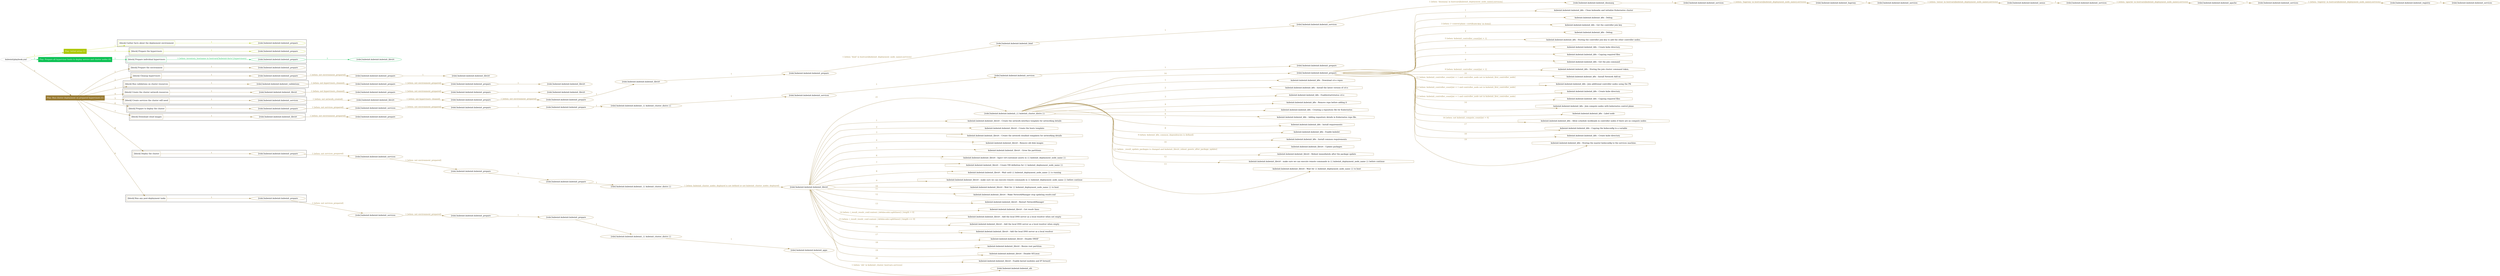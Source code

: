 digraph {
	graph [concentrate=true ordering=in rankdir=LR ratio=fill]
	edge [esep=5 sep=10]
	"kubeinit/playbook.yml" [id=root_node style=dotted]
	play_2d9b5864 [label="Play: Initial setup (1)" color="#adc705" fontcolor="#ffffff" id=play_2d9b5864 shape=box style=filled tooltip=localhost]
	"kubeinit/playbook.yml" -> play_2d9b5864 [label="1 " color="#adc705" fontcolor="#adc705" id=edge_50f50c9a labeltooltip="1 " tooltip="1 "]
	subgraph "kubeinit.kubeinit.kubeinit_prepare" {
		role_a2e3d7eb [label="[role] kubeinit.kubeinit.kubeinit_prepare" color="#adc705" id=role_a2e3d7eb tooltip="kubeinit.kubeinit.kubeinit_prepare"]
	}
	subgraph "kubeinit.kubeinit.kubeinit_prepare" {
		role_dbf0970d [label="[role] kubeinit.kubeinit.kubeinit_prepare" color="#adc705" id=role_dbf0970d tooltip="kubeinit.kubeinit.kubeinit_prepare"]
	}
	subgraph "Play: Initial setup (1)" {
		play_2d9b5864 -> block_7efd91a5 [label=1 color="#adc705" fontcolor="#adc705" id=edge_5b113427 labeltooltip=1 tooltip=1]
		subgraph cluster_block_7efd91a5 {
			block_7efd91a5 [label="[block] Gather facts about the deployment environment" color="#adc705" id=block_7efd91a5 labeltooltip="Gather facts about the deployment environment" shape=box tooltip="Gather facts about the deployment environment"]
			block_7efd91a5 -> role_a2e3d7eb [label="1 " color="#adc705" fontcolor="#adc705" id=edge_9f0f68a2 labeltooltip="1 " tooltip="1 "]
		}
		play_2d9b5864 -> block_d7e64da0 [label=2 color="#adc705" fontcolor="#adc705" id=edge_d79032f9 labeltooltip=2 tooltip=2]
		subgraph cluster_block_d7e64da0 {
			block_d7e64da0 [label="[block] Prepare the hypervisors" color="#adc705" id=block_d7e64da0 labeltooltip="Prepare the hypervisors" shape=box tooltip="Prepare the hypervisors"]
			block_d7e64da0 -> role_dbf0970d [label="1 " color="#adc705" fontcolor="#adc705" id=edge_004a6d16 labeltooltip="1 " tooltip="1 "]
		}
	}
	play_6748009d [label="Play: Prepare all hypervisor hosts to deploy service and cluster nodes (0)" color="#0bc153" fontcolor="#ffffff" id=play_6748009d shape=box style=filled tooltip="Play: Prepare all hypervisor hosts to deploy service and cluster nodes (0)"]
	"kubeinit/playbook.yml" -> play_6748009d [label="2 " color="#0bc153" fontcolor="#0bc153" id=edge_00f54f53 labeltooltip="2 " tooltip="2 "]
	subgraph "kubeinit.kubeinit.kubeinit_libvirt" {
		role_92fa823b [label="[role] kubeinit.kubeinit.kubeinit_libvirt" color="#0bc153" id=role_92fa823b tooltip="kubeinit.kubeinit.kubeinit_libvirt"]
	}
	subgraph "kubeinit.kubeinit.kubeinit_prepare" {
		role_0d02780e [label="[role] kubeinit.kubeinit.kubeinit_prepare" color="#0bc153" id=role_0d02780e tooltip="kubeinit.kubeinit.kubeinit_prepare"]
		role_0d02780e -> role_92fa823b [label="1 " color="#0bc153" fontcolor="#0bc153" id=edge_1b2f6762 labeltooltip="1 " tooltip="1 "]
	}
	subgraph "Play: Prepare all hypervisor hosts to deploy service and cluster nodes (0)" {
		play_6748009d -> block_06490da0 [label=1 color="#0bc153" fontcolor="#0bc153" id=edge_5330dd02 labeltooltip=1 tooltip=1]
		subgraph cluster_block_06490da0 {
			block_06490da0 [label="[block] Prepare individual hypervisors" color="#0bc153" id=block_06490da0 labeltooltip="Prepare individual hypervisors" shape=box tooltip="Prepare individual hypervisors"]
			block_06490da0 -> role_0d02780e [label="1 [when: inventory_hostname in hostvars['kubeinit-facts'].hypervisors]" color="#0bc153" fontcolor="#0bc153" id=edge_07572699 labeltooltip="1 [when: inventory_hostname in hostvars['kubeinit-facts'].hypervisors]" tooltip="1 [when: inventory_hostname in hostvars['kubeinit-facts'].hypervisors]"]
		}
	}
	play_e451f0eb [label="Play: Run cluster deployment on prepared hypervisors (1)" color="#997b33" fontcolor="#ffffff" id=play_e451f0eb shape=box style=filled tooltip=localhost]
	"kubeinit/playbook.yml" -> play_e451f0eb [label="3 " color="#997b33" fontcolor="#997b33" id=edge_b91c2ba0 labeltooltip="3 " tooltip="3 "]
	subgraph "kubeinit.kubeinit.kubeinit_prepare" {
		role_184d5ea4 [label="[role] kubeinit.kubeinit.kubeinit_prepare" color="#997b33" id=role_184d5ea4 tooltip="kubeinit.kubeinit.kubeinit_prepare"]
	}
	subgraph "kubeinit.kubeinit.kubeinit_libvirt" {
		role_924ac13d [label="[role] kubeinit.kubeinit.kubeinit_libvirt" color="#997b33" id=role_924ac13d tooltip="kubeinit.kubeinit.kubeinit_libvirt"]
	}
	subgraph "kubeinit.kubeinit.kubeinit_prepare" {
		role_4047f87a [label="[role] kubeinit.kubeinit.kubeinit_prepare" color="#997b33" id=role_4047f87a tooltip="kubeinit.kubeinit.kubeinit_prepare"]
		role_4047f87a -> role_924ac13d [label="1 " color="#997b33" fontcolor="#997b33" id=edge_37a40373 labeltooltip="1 " tooltip="1 "]
	}
	subgraph "kubeinit.kubeinit.kubeinit_prepare" {
		role_d4b21fa9 [label="[role] kubeinit.kubeinit.kubeinit_prepare" color="#997b33" id=role_d4b21fa9 tooltip="kubeinit.kubeinit.kubeinit_prepare"]
		role_d4b21fa9 -> role_4047f87a [label="1 [when: not environment_prepared]" color="#997b33" fontcolor="#997b33" id=edge_dc0908e7 labeltooltip="1 [when: not environment_prepared]" tooltip="1 [when: not environment_prepared]"]
	}
	subgraph "kubeinit.kubeinit.kubeinit_libvirt" {
		role_82af95ce [label="[role] kubeinit.kubeinit.kubeinit_libvirt" color="#997b33" id=role_82af95ce tooltip="kubeinit.kubeinit.kubeinit_libvirt"]
	}
	subgraph "kubeinit.kubeinit.kubeinit_prepare" {
		role_956baabb [label="[role] kubeinit.kubeinit.kubeinit_prepare" color="#997b33" id=role_956baabb tooltip="kubeinit.kubeinit.kubeinit_prepare"]
		role_956baabb -> role_82af95ce [label="1 " color="#997b33" fontcolor="#997b33" id=edge_01fbbe2e labeltooltip="1 " tooltip="1 "]
	}
	subgraph "kubeinit.kubeinit.kubeinit_prepare" {
		role_d8302add [label="[role] kubeinit.kubeinit.kubeinit_prepare" color="#997b33" id=role_d8302add tooltip="kubeinit.kubeinit.kubeinit_prepare"]
		role_d8302add -> role_956baabb [label="1 [when: not environment_prepared]" color="#997b33" fontcolor="#997b33" id=edge_8ef54f6a labeltooltip="1 [when: not environment_prepared]" tooltip="1 [when: not environment_prepared]"]
	}
	subgraph "kubeinit.kubeinit.kubeinit_validations" {
		role_74ff6987 [label="[role] kubeinit.kubeinit.kubeinit_validations" color="#997b33" id=role_74ff6987 tooltip="kubeinit.kubeinit.kubeinit_validations"]
		role_74ff6987 -> role_d8302add [label="1 [when: not hypervisors_cleaned]" color="#997b33" fontcolor="#997b33" id=edge_a652b1df labeltooltip="1 [when: not hypervisors_cleaned]" tooltip="1 [when: not hypervisors_cleaned]"]
	}
	subgraph "kubeinit.kubeinit.kubeinit_libvirt" {
		role_6e2b1e34 [label="[role] kubeinit.kubeinit.kubeinit_libvirt" color="#997b33" id=role_6e2b1e34 tooltip="kubeinit.kubeinit.kubeinit_libvirt"]
	}
	subgraph "kubeinit.kubeinit.kubeinit_prepare" {
		role_7bc0cb26 [label="[role] kubeinit.kubeinit.kubeinit_prepare" color="#997b33" id=role_7bc0cb26 tooltip="kubeinit.kubeinit.kubeinit_prepare"]
		role_7bc0cb26 -> role_6e2b1e34 [label="1 " color="#997b33" fontcolor="#997b33" id=edge_2a830e7c labeltooltip="1 " tooltip="1 "]
	}
	subgraph "kubeinit.kubeinit.kubeinit_prepare" {
		role_493b29e6 [label="[role] kubeinit.kubeinit.kubeinit_prepare" color="#997b33" id=role_493b29e6 tooltip="kubeinit.kubeinit.kubeinit_prepare"]
		role_493b29e6 -> role_7bc0cb26 [label="1 [when: not environment_prepared]" color="#997b33" fontcolor="#997b33" id=edge_edab0b70 labeltooltip="1 [when: not environment_prepared]" tooltip="1 [when: not environment_prepared]"]
	}
	subgraph "kubeinit.kubeinit.kubeinit_libvirt" {
		role_419fac00 [label="[role] kubeinit.kubeinit.kubeinit_libvirt" color="#997b33" id=role_419fac00 tooltip="kubeinit.kubeinit.kubeinit_libvirt"]
		role_419fac00 -> role_493b29e6 [label="1 [when: not hypervisors_cleaned]" color="#997b33" fontcolor="#997b33" id=edge_b8c2b5ff labeltooltip="1 [when: not hypervisors_cleaned]" tooltip="1 [when: not hypervisors_cleaned]"]
	}
	subgraph "kubeinit.kubeinit.kubeinit_services" {
		role_8c477d0b [label="[role] kubeinit.kubeinit.kubeinit_services" color="#997b33" id=role_8c477d0b tooltip="kubeinit.kubeinit.kubeinit_services"]
	}
	subgraph "kubeinit.kubeinit.kubeinit_registry" {
		role_bfe083cd [label="[role] kubeinit.kubeinit.kubeinit_registry" color="#997b33" id=role_bfe083cd tooltip="kubeinit.kubeinit.kubeinit_registry"]
		role_bfe083cd -> role_8c477d0b [label="1 " color="#997b33" fontcolor="#997b33" id=edge_29ab93ac labeltooltip="1 " tooltip="1 "]
	}
	subgraph "kubeinit.kubeinit.kubeinit_services" {
		role_4ff9fda1 [label="[role] kubeinit.kubeinit.kubeinit_services" color="#997b33" id=role_4ff9fda1 tooltip="kubeinit.kubeinit.kubeinit_services"]
		role_4ff9fda1 -> role_bfe083cd [label="1 [when: 'registry' in hostvars[kubeinit_deployment_node_name].services]" color="#997b33" fontcolor="#997b33" id=edge_bf2af268 labeltooltip="1 [when: 'registry' in hostvars[kubeinit_deployment_node_name].services]" tooltip="1 [when: 'registry' in hostvars[kubeinit_deployment_node_name].services]"]
	}
	subgraph "kubeinit.kubeinit.kubeinit_apache" {
		role_543bb149 [label="[role] kubeinit.kubeinit.kubeinit_apache" color="#997b33" id=role_543bb149 tooltip="kubeinit.kubeinit.kubeinit_apache"]
		role_543bb149 -> role_4ff9fda1 [label="1 " color="#997b33" fontcolor="#997b33" id=edge_69c0d5a5 labeltooltip="1 " tooltip="1 "]
	}
	subgraph "kubeinit.kubeinit.kubeinit_services" {
		role_07c8c662 [label="[role] kubeinit.kubeinit.kubeinit_services" color="#997b33" id=role_07c8c662 tooltip="kubeinit.kubeinit.kubeinit_services"]
		role_07c8c662 -> role_543bb149 [label="1 [when: 'apache' in hostvars[kubeinit_deployment_node_name].services]" color="#997b33" fontcolor="#997b33" id=edge_3932e82e labeltooltip="1 [when: 'apache' in hostvars[kubeinit_deployment_node_name].services]" tooltip="1 [when: 'apache' in hostvars[kubeinit_deployment_node_name].services]"]
	}
	subgraph "kubeinit.kubeinit.kubeinit_nexus" {
		role_cfc9a3ae [label="[role] kubeinit.kubeinit.kubeinit_nexus" color="#997b33" id=role_cfc9a3ae tooltip="kubeinit.kubeinit.kubeinit_nexus"]
		role_cfc9a3ae -> role_07c8c662 [label="1 " color="#997b33" fontcolor="#997b33" id=edge_3c0c933d labeltooltip="1 " tooltip="1 "]
	}
	subgraph "kubeinit.kubeinit.kubeinit_services" {
		role_36260428 [label="[role] kubeinit.kubeinit.kubeinit_services" color="#997b33" id=role_36260428 tooltip="kubeinit.kubeinit.kubeinit_services"]
		role_36260428 -> role_cfc9a3ae [label="1 [when: 'nexus' in hostvars[kubeinit_deployment_node_name].services]" color="#997b33" fontcolor="#997b33" id=edge_7ee63a8e labeltooltip="1 [when: 'nexus' in hostvars[kubeinit_deployment_node_name].services]" tooltip="1 [when: 'nexus' in hostvars[kubeinit_deployment_node_name].services]"]
	}
	subgraph "kubeinit.kubeinit.kubeinit_haproxy" {
		role_16f772b0 [label="[role] kubeinit.kubeinit.kubeinit_haproxy" color="#997b33" id=role_16f772b0 tooltip="kubeinit.kubeinit.kubeinit_haproxy"]
		role_16f772b0 -> role_36260428 [label="1 " color="#997b33" fontcolor="#997b33" id=edge_6e833db5 labeltooltip="1 " tooltip="1 "]
	}
	subgraph "kubeinit.kubeinit.kubeinit_services" {
		role_ccb777c4 [label="[role] kubeinit.kubeinit.kubeinit_services" color="#997b33" id=role_ccb777c4 tooltip="kubeinit.kubeinit.kubeinit_services"]
		role_ccb777c4 -> role_16f772b0 [label="1 [when: 'haproxy' in hostvars[kubeinit_deployment_node_name].services]" color="#997b33" fontcolor="#997b33" id=edge_6c60f446 labeltooltip="1 [when: 'haproxy' in hostvars[kubeinit_deployment_node_name].services]" tooltip="1 [when: 'haproxy' in hostvars[kubeinit_deployment_node_name].services]"]
	}
	subgraph "kubeinit.kubeinit.kubeinit_dnsmasq" {
		role_203b06d6 [label="[role] kubeinit.kubeinit.kubeinit_dnsmasq" color="#997b33" id=role_203b06d6 tooltip="kubeinit.kubeinit.kubeinit_dnsmasq"]
		role_203b06d6 -> role_ccb777c4 [label="1 " color="#997b33" fontcolor="#997b33" id=edge_755e9cd8 labeltooltip="1 " tooltip="1 "]
	}
	subgraph "kubeinit.kubeinit.kubeinit_services" {
		role_3da7770c [label="[role] kubeinit.kubeinit.kubeinit_services" color="#997b33" id=role_3da7770c tooltip="kubeinit.kubeinit.kubeinit_services"]
		role_3da7770c -> role_203b06d6 [label="1 [when: 'dnsmasq' in hostvars[kubeinit_deployment_node_name].services]" color="#997b33" fontcolor="#997b33" id=edge_f3b88980 labeltooltip="1 [when: 'dnsmasq' in hostvars[kubeinit_deployment_node_name].services]" tooltip="1 [when: 'dnsmasq' in hostvars[kubeinit_deployment_node_name].services]"]
	}
	subgraph "kubeinit.kubeinit.kubeinit_bind" {
		role_afe02d57 [label="[role] kubeinit.kubeinit.kubeinit_bind" color="#997b33" id=role_afe02d57 tooltip="kubeinit.kubeinit.kubeinit_bind"]
		role_afe02d57 -> role_3da7770c [label="1 " color="#997b33" fontcolor="#997b33" id=edge_46d3132c labeltooltip="1 " tooltip="1 "]
	}
	subgraph "kubeinit.kubeinit.kubeinit_prepare" {
		role_f13d4940 [label="[role] kubeinit.kubeinit.kubeinit_prepare" color="#997b33" id=role_f13d4940 tooltip="kubeinit.kubeinit.kubeinit_prepare"]
		role_f13d4940 -> role_afe02d57 [label="1 [when: 'bind' in hostvars[kubeinit_deployment_node_name].services]" color="#997b33" fontcolor="#997b33" id=edge_b270d3da labeltooltip="1 [when: 'bind' in hostvars[kubeinit_deployment_node_name].services]" tooltip="1 [when: 'bind' in hostvars[kubeinit_deployment_node_name].services]"]
	}
	subgraph "kubeinit.kubeinit.kubeinit_libvirt" {
		role_c1337f19 [label="[role] kubeinit.kubeinit.kubeinit_libvirt" color="#997b33" id=role_c1337f19 tooltip="kubeinit.kubeinit.kubeinit_libvirt"]
		role_c1337f19 -> role_f13d4940 [label="1 " color="#997b33" fontcolor="#997b33" id=edge_6d75a834 labeltooltip="1 " tooltip="1 "]
	}
	subgraph "kubeinit.kubeinit.kubeinit_prepare" {
		role_b36e64bc [label="[role] kubeinit.kubeinit.kubeinit_prepare" color="#997b33" id=role_b36e64bc tooltip="kubeinit.kubeinit.kubeinit_prepare"]
		role_b36e64bc -> role_c1337f19 [label="1 " color="#997b33" fontcolor="#997b33" id=edge_d1370ff5 labeltooltip="1 " tooltip="1 "]
	}
	subgraph "kubeinit.kubeinit.kubeinit_prepare" {
		role_dbe436c0 [label="[role] kubeinit.kubeinit.kubeinit_prepare" color="#997b33" id=role_dbe436c0 tooltip="kubeinit.kubeinit.kubeinit_prepare"]
		role_dbe436c0 -> role_b36e64bc [label="1 [when: not environment_prepared]" color="#997b33" fontcolor="#997b33" id=edge_967110ee labeltooltip="1 [when: not environment_prepared]" tooltip="1 [when: not environment_prepared]"]
	}
	subgraph "kubeinit.kubeinit.kubeinit_libvirt" {
		role_a81fc110 [label="[role] kubeinit.kubeinit.kubeinit_libvirt" color="#997b33" id=role_a81fc110 tooltip="kubeinit.kubeinit.kubeinit_libvirt"]
		role_a81fc110 -> role_dbe436c0 [label="1 [when: not hypervisors_cleaned]" color="#997b33" fontcolor="#997b33" id=edge_cb06ef25 labeltooltip="1 [when: not hypervisors_cleaned]" tooltip="1 [when: not hypervisors_cleaned]"]
	}
	subgraph "kubeinit.kubeinit.kubeinit_services" {
		role_eeb59a66 [label="[role] kubeinit.kubeinit.kubeinit_services" color="#997b33" id=role_eeb59a66 tooltip="kubeinit.kubeinit.kubeinit_services"]
		role_eeb59a66 -> role_a81fc110 [label="1 [when: not network_created]" color="#997b33" fontcolor="#997b33" id=edge_bae20930 labeltooltip="1 [when: not network_created]" tooltip="1 [when: not network_created]"]
	}
	subgraph "kubeinit.kubeinit.kubeinit_prepare" {
		role_40f3f55a [label="[role] kubeinit.kubeinit.kubeinit_prepare" color="#997b33" id=role_40f3f55a tooltip="kubeinit.kubeinit.kubeinit_prepare"]
	}
	subgraph "kubeinit.kubeinit.kubeinit_services" {
		role_4a549f21 [label="[role] kubeinit.kubeinit.kubeinit_services" color="#997b33" id=role_4a549f21 tooltip="kubeinit.kubeinit.kubeinit_services"]
		role_4a549f21 -> role_40f3f55a [label="1 " color="#997b33" fontcolor="#997b33" id=edge_6f3dd475 labeltooltip="1 " tooltip="1 "]
	}
	subgraph "kubeinit.kubeinit.kubeinit_services" {
		role_6c07a460 [label="[role] kubeinit.kubeinit.kubeinit_services" color="#997b33" id=role_6c07a460 tooltip="kubeinit.kubeinit.kubeinit_services"]
		role_6c07a460 -> role_4a549f21 [label="1 " color="#997b33" fontcolor="#997b33" id=edge_490a19a9 labeltooltip="1 " tooltip="1 "]
	}
	subgraph "kubeinit.kubeinit.kubeinit_{{ kubeinit_cluster_distro }}" {
		role_d165ae9e [label="[role] kubeinit.kubeinit.kubeinit_{{ kubeinit_cluster_distro }}" color="#997b33" id=role_d165ae9e tooltip="kubeinit.kubeinit.kubeinit_{{ kubeinit_cluster_distro }}"]
		role_d165ae9e -> role_6c07a460 [label="1 " color="#997b33" fontcolor="#997b33" id=edge_a024885a labeltooltip="1 " tooltip="1 "]
	}
	subgraph "kubeinit.kubeinit.kubeinit_prepare" {
		role_07a377f1 [label="[role] kubeinit.kubeinit.kubeinit_prepare" color="#997b33" id=role_07a377f1 tooltip="kubeinit.kubeinit.kubeinit_prepare"]
		role_07a377f1 -> role_d165ae9e [label="1 " color="#997b33" fontcolor="#997b33" id=edge_d511e1fb labeltooltip="1 " tooltip="1 "]
	}
	subgraph "kubeinit.kubeinit.kubeinit_prepare" {
		role_0adfdf3e [label="[role] kubeinit.kubeinit.kubeinit_prepare" color="#997b33" id=role_0adfdf3e tooltip="kubeinit.kubeinit.kubeinit_prepare"]
		role_0adfdf3e -> role_07a377f1 [label="1 " color="#997b33" fontcolor="#997b33" id=edge_c9459245 labeltooltip="1 " tooltip="1 "]
	}
	subgraph "kubeinit.kubeinit.kubeinit_services" {
		role_74f5bfd7 [label="[role] kubeinit.kubeinit.kubeinit_services" color="#997b33" id=role_74f5bfd7 tooltip="kubeinit.kubeinit.kubeinit_services"]
		role_74f5bfd7 -> role_0adfdf3e [label="1 [when: not environment_prepared]" color="#997b33" fontcolor="#997b33" id=edge_afd6a5e6 labeltooltip="1 [when: not environment_prepared]" tooltip="1 [when: not environment_prepared]"]
	}
	subgraph "kubeinit.kubeinit.kubeinit_prepare" {
		role_57cb4ca7 [label="[role] kubeinit.kubeinit.kubeinit_prepare" color="#997b33" id=role_57cb4ca7 tooltip="kubeinit.kubeinit.kubeinit_prepare"]
		role_57cb4ca7 -> role_74f5bfd7 [label="1 [when: not services_prepared]" color="#997b33" fontcolor="#997b33" id=edge_6d5c29b4 labeltooltip="1 [when: not services_prepared]" tooltip="1 [when: not services_prepared]"]
	}
	subgraph "kubeinit.kubeinit.kubeinit_prepare" {
		role_b79a7013 [label="[role] kubeinit.kubeinit.kubeinit_prepare" color="#997b33" id=role_b79a7013 tooltip="kubeinit.kubeinit.kubeinit_prepare"]
	}
	subgraph "kubeinit.kubeinit.kubeinit_libvirt" {
		role_e1b6ae39 [label="[role] kubeinit.kubeinit.kubeinit_libvirt" color="#997b33" id=role_e1b6ae39 tooltip="kubeinit.kubeinit.kubeinit_libvirt"]
		role_e1b6ae39 -> role_b79a7013 [label="1 [when: not environment_prepared]" color="#997b33" fontcolor="#997b33" id=edge_94bb6c19 labeltooltip="1 [when: not environment_prepared]" tooltip="1 [when: not environment_prepared]"]
	}
	subgraph "kubeinit.kubeinit.kubeinit_prepare" {
		role_64afdf06 [label="[role] kubeinit.kubeinit.kubeinit_prepare" color="#997b33" id=role_64afdf06 tooltip="kubeinit.kubeinit.kubeinit_prepare"]
		task_f523b113 [label="kubeinit.kubeinit.kubeinit_k8s : Clean kubeadm and initialize Kubernetes cluster" color="#997b33" id=task_f523b113 shape=octagon tooltip="kubeinit.kubeinit.kubeinit_k8s : Clean kubeadm and initialize Kubernetes cluster"]
		role_64afdf06 -> task_f523b113 [label="1 " color="#997b33" fontcolor="#997b33" id=edge_36670152 labeltooltip="1 " tooltip="1 "]
		task_fc5cd711 [label="kubeinit.kubeinit.kubeinit_k8s : Debug" color="#997b33" id=task_fc5cd711 shape=octagon tooltip="kubeinit.kubeinit.kubeinit_k8s : Debug"]
		role_64afdf06 -> task_fc5cd711 [label="2 " color="#997b33" fontcolor="#997b33" id=edge_7a0d039a labeltooltip="2 " tooltip="2 "]
		task_b118d55d [label="kubeinit.kubeinit.kubeinit_k8s : Get the controller join key" color="#997b33" id=task_b118d55d shape=octagon tooltip="kubeinit.kubeinit.kubeinit_k8s : Get the controller join key"]
		role_64afdf06 -> task_b118d55d [label="3 [when: ('--control-plane --certificate-key' in item)]" color="#997b33" fontcolor="#997b33" id=edge_f0872200 labeltooltip="3 [when: ('--control-plane --certificate-key' in item)]" tooltip="3 [when: ('--control-plane --certificate-key' in item)]"]
		task_a49c62d1 [label="kubeinit.kubeinit.kubeinit_k8s : Debug" color="#997b33" id=task_a49c62d1 shape=octagon tooltip="kubeinit.kubeinit.kubeinit_k8s : Debug"]
		role_64afdf06 -> task_a49c62d1 [label="4 " color="#997b33" fontcolor="#997b33" id=edge_ec90726f labeltooltip="4 " tooltip="4 "]
		task_cd8c6930 [label="kubeinit.kubeinit.kubeinit_k8s : Storing the controller join key to add the other controller nodes." color="#997b33" id=task_cd8c6930 shape=octagon tooltip="kubeinit.kubeinit.kubeinit_k8s : Storing the controller join key to add the other controller nodes."]
		role_64afdf06 -> task_cd8c6930 [label="5 [when: kubeinit_controller_count|int > 1]" color="#997b33" fontcolor="#997b33" id=edge_643e1c5f labeltooltip="5 [when: kubeinit_controller_count|int > 1]" tooltip="5 [when: kubeinit_controller_count|int > 1]"]
		task_0ad6ab87 [label="kubeinit.kubeinit.kubeinit_k8s : Create kube directory" color="#997b33" id=task_0ad6ab87 shape=octagon tooltip="kubeinit.kubeinit.kubeinit_k8s : Create kube directory"]
		role_64afdf06 -> task_0ad6ab87 [label="6 " color="#997b33" fontcolor="#997b33" id=edge_ca9d75e6 labeltooltip="6 " tooltip="6 "]
		task_ce21364b [label="kubeinit.kubeinit.kubeinit_k8s : Copying required files" color="#997b33" id=task_ce21364b shape=octagon tooltip="kubeinit.kubeinit.kubeinit_k8s : Copying required files"]
		role_64afdf06 -> task_ce21364b [label="7 " color="#997b33" fontcolor="#997b33" id=edge_dac53fb3 labeltooltip="7 " tooltip="7 "]
		task_a02f4a2e [label="kubeinit.kubeinit.kubeinit_k8s : Get the join command" color="#997b33" id=task_a02f4a2e shape=octagon tooltip="kubeinit.kubeinit.kubeinit_k8s : Get the join command"]
		role_64afdf06 -> task_a02f4a2e [label="8 " color="#997b33" fontcolor="#997b33" id=edge_ac5a5390 labeltooltip="8 " tooltip="8 "]
		task_3bc8398e [label="kubeinit.kubeinit.kubeinit_k8s : Storing the join cluster command token." color="#997b33" id=task_3bc8398e shape=octagon tooltip="kubeinit.kubeinit.kubeinit_k8s : Storing the join cluster command token."]
		role_64afdf06 -> task_3bc8398e [label="9 [when: kubeinit_controller_count|int > 1]" color="#997b33" fontcolor="#997b33" id=edge_cfaa9909 labeltooltip="9 [when: kubeinit_controller_count|int > 1]" tooltip="9 [when: kubeinit_controller_count|int > 1]"]
		task_0a607171 [label="kubeinit.kubeinit.kubeinit_k8s : Install Network Add-on" color="#997b33" id=task_0a607171 shape=octagon tooltip="kubeinit.kubeinit.kubeinit_k8s : Install Network Add-on"]
		role_64afdf06 -> task_0a607171 [label="10 " color="#997b33" fontcolor="#997b33" id=edge_b69151e3 labeltooltip="10 " tooltip="10 "]
		task_b3908d8a [label="kubeinit.kubeinit.kubeinit_k8s : Join additional controller nodes using the PK" color="#997b33" id=task_b3908d8a shape=octagon tooltip="kubeinit.kubeinit.kubeinit_k8s : Join additional controller nodes using the PK"]
		role_64afdf06 -> task_b3908d8a [label="11 [when: kubeinit_controller_count|int > 1 and controller_node not in kubeinit_first_controller_node]" color="#997b33" fontcolor="#997b33" id=edge_53b9d1d7 labeltooltip="11 [when: kubeinit_controller_count|int > 1 and controller_node not in kubeinit_first_controller_node]" tooltip="11 [when: kubeinit_controller_count|int > 1 and controller_node not in kubeinit_first_controller_node]"]
		task_2911512a [label="kubeinit.kubeinit.kubeinit_k8s : Create kube directory" color="#997b33" id=task_2911512a shape=octagon tooltip="kubeinit.kubeinit.kubeinit_k8s : Create kube directory"]
		role_64afdf06 -> task_2911512a [label="12 [when: kubeinit_controller_count|int > 1 and controller_node not in kubeinit_first_controller_node]" color="#997b33" fontcolor="#997b33" id=edge_c66154cc labeltooltip="12 [when: kubeinit_controller_count|int > 1 and controller_node not in kubeinit_first_controller_node]" tooltip="12 [when: kubeinit_controller_count|int > 1 and controller_node not in kubeinit_first_controller_node]"]
		task_d13d8f81 [label="kubeinit.kubeinit.kubeinit_k8s : Copying required files" color="#997b33" id=task_d13d8f81 shape=octagon tooltip="kubeinit.kubeinit.kubeinit_k8s : Copying required files"]
		role_64afdf06 -> task_d13d8f81 [label="13 [when: kubeinit_controller_count|int > 1 and controller_node not in kubeinit_first_controller_node]" color="#997b33" fontcolor="#997b33" id=edge_787f4815 labeltooltip="13 [when: kubeinit_controller_count|int > 1 and controller_node not in kubeinit_first_controller_node]" tooltip="13 [when: kubeinit_controller_count|int > 1 and controller_node not in kubeinit_first_controller_node]"]
		task_ab63a283 [label="kubeinit.kubeinit.kubeinit_k8s : Join compute nodes with kubernetes control plane" color="#997b33" id=task_ab63a283 shape=octagon tooltip="kubeinit.kubeinit.kubeinit_k8s : Join compute nodes with kubernetes control plane"]
		role_64afdf06 -> task_ab63a283 [label="14 " color="#997b33" fontcolor="#997b33" id=edge_b87e1ac2 labeltooltip="14 " tooltip="14 "]
		task_4760d53b [label="kubeinit.kubeinit.kubeinit_k8s : Label node" color="#997b33" id=task_4760d53b shape=octagon tooltip="kubeinit.kubeinit.kubeinit_k8s : Label node"]
		role_64afdf06 -> task_4760d53b [label="15 " color="#997b33" fontcolor="#997b33" id=edge_1e6857f4 labeltooltip="15 " tooltip="15 "]
		task_73be6d96 [label="kubeinit.kubeinit.kubeinit_k8s : Allow schedule workloads in controller nodes if there are no compute nodes" color="#997b33" id=task_73be6d96 shape=octagon tooltip="kubeinit.kubeinit.kubeinit_k8s : Allow schedule workloads in controller nodes if there are no compute nodes"]
		role_64afdf06 -> task_73be6d96 [label="16 [when: not kubeinit_compute_count|int > 0]" color="#997b33" fontcolor="#997b33" id=edge_0d2d9af5 labeltooltip="16 [when: not kubeinit_compute_count|int > 0]" tooltip="16 [when: not kubeinit_compute_count|int > 0]"]
		task_13d70249 [label="kubeinit.kubeinit.kubeinit_k8s : Copying the kubeconfig to a variable" color="#997b33" id=task_13d70249 shape=octagon tooltip="kubeinit.kubeinit.kubeinit_k8s : Copying the kubeconfig to a variable"]
		role_64afdf06 -> task_13d70249 [label="17 " color="#997b33" fontcolor="#997b33" id=edge_0a833108 labeltooltip="17 " tooltip="17 "]
		task_b45e9ddc [label="kubeinit.kubeinit.kubeinit_k8s : Create kube directory" color="#997b33" id=task_b45e9ddc shape=octagon tooltip="kubeinit.kubeinit.kubeinit_k8s : Create kube directory"]
		role_64afdf06 -> task_b45e9ddc [label="18 " color="#997b33" fontcolor="#997b33" id=edge_77de1077 labeltooltip="18 " tooltip="18 "]
		task_611b563d [label="kubeinit.kubeinit.kubeinit_k8s : Storing the master kubeconfig to the services machine." color="#997b33" id=task_611b563d shape=octagon tooltip="kubeinit.kubeinit.kubeinit_k8s : Storing the master kubeconfig to the services machine."]
		role_64afdf06 -> task_611b563d [label="19 " color="#997b33" fontcolor="#997b33" id=edge_f90f93a3 labeltooltip="19 " tooltip="19 "]
	}
	subgraph "kubeinit.kubeinit.kubeinit_{{ kubeinit_cluster_distro }}" {
		role_754547b4 [label="[role] kubeinit.kubeinit.kubeinit_{{ kubeinit_cluster_distro }}" color="#997b33" id=role_754547b4 tooltip="kubeinit.kubeinit.kubeinit_{{ kubeinit_cluster_distro }}"]
		task_4ca55ecf [label="kubeinit.kubeinit.kubeinit_k8s : Download cri-o repos" color="#997b33" id=task_4ca55ecf shape=octagon tooltip="kubeinit.kubeinit.kubeinit_k8s : Download cri-o repos"]
		role_754547b4 -> task_4ca55ecf [label="1 " color="#997b33" fontcolor="#997b33" id=edge_4e3012ec labeltooltip="1 " tooltip="1 "]
		task_e534d530 [label="kubeinit.kubeinit.kubeinit_k8s : Install the latest version of cri-o" color="#997b33" id=task_e534d530 shape=octagon tooltip="kubeinit.kubeinit.kubeinit_k8s : Install the latest version of cri-o"]
		role_754547b4 -> task_e534d530 [label="2 " color="#997b33" fontcolor="#997b33" id=edge_2818e6ef labeltooltip="2 " tooltip="2 "]
		task_977978ce [label="kubeinit.kubeinit.kubeinit_k8s : Enable/start/status cri-o" color="#997b33" id=task_977978ce shape=octagon tooltip="kubeinit.kubeinit.kubeinit_k8s : Enable/start/status cri-o"]
		role_754547b4 -> task_977978ce [label="3 " color="#997b33" fontcolor="#997b33" id=edge_75e1477f labeltooltip="3 " tooltip="3 "]
		task_5a47ea91 [label="kubeinit.kubeinit.kubeinit_k8s : Remove repo before adding it" color="#997b33" id=task_5a47ea91 shape=octagon tooltip="kubeinit.kubeinit.kubeinit_k8s : Remove repo before adding it"]
		role_754547b4 -> task_5a47ea91 [label="4 " color="#997b33" fontcolor="#997b33" id=edge_f4bd806b labeltooltip="4 " tooltip="4 "]
		task_a9e830b3 [label="kubeinit.kubeinit.kubeinit_k8s : Creating a repository file for Kubernetes" color="#997b33" id=task_a9e830b3 shape=octagon tooltip="kubeinit.kubeinit.kubeinit_k8s : Creating a repository file for Kubernetes"]
		role_754547b4 -> task_a9e830b3 [label="5 " color="#997b33" fontcolor="#997b33" id=edge_f06c1490 labeltooltip="5 " tooltip="5 "]
		task_627b8a99 [label="kubeinit.kubeinit.kubeinit_k8s : Adding repository details in Kubernetes repo file." color="#997b33" id=task_627b8a99 shape=octagon tooltip="kubeinit.kubeinit.kubeinit_k8s : Adding repository details in Kubernetes repo file."]
		role_754547b4 -> task_627b8a99 [label="6 " color="#997b33" fontcolor="#997b33" id=edge_39b41f49 labeltooltip="6 " tooltip="6 "]
		task_65134317 [label="kubeinit.kubeinit.kubeinit_k8s : Install requirements" color="#997b33" id=task_65134317 shape=octagon tooltip="kubeinit.kubeinit.kubeinit_k8s : Install requirements"]
		role_754547b4 -> task_65134317 [label="7 " color="#997b33" fontcolor="#997b33" id=edge_bec19587 labeltooltip="7 " tooltip="7 "]
		task_1242e77c [label="kubeinit.kubeinit.kubeinit_k8s : Enable kubelet" color="#997b33" id=task_1242e77c shape=octagon tooltip="kubeinit.kubeinit.kubeinit_k8s : Enable kubelet"]
		role_754547b4 -> task_1242e77c [label="8 " color="#997b33" fontcolor="#997b33" id=edge_57f34bd7 labeltooltip="8 " tooltip="8 "]
		task_5a866f6d [label="kubeinit.kubeinit.kubeinit_k8s : Install common requirements" color="#997b33" id=task_5a866f6d shape=octagon tooltip="kubeinit.kubeinit.kubeinit_k8s : Install common requirements"]
		role_754547b4 -> task_5a866f6d [label="9 [when: kubeinit_k8s_common_dependencies is defined]" color="#997b33" fontcolor="#997b33" id=edge_13d5f2b9 labeltooltip="9 [when: kubeinit_k8s_common_dependencies is defined]" tooltip="9 [when: kubeinit_k8s_common_dependencies is defined]"]
		task_9af74608 [label="kubeinit.kubeinit.kubeinit_libvirt : Update packages" color="#997b33" id=task_9af74608 shape=octagon tooltip="kubeinit.kubeinit.kubeinit_libvirt : Update packages"]
		role_754547b4 -> task_9af74608 [label="10 " color="#997b33" fontcolor="#997b33" id=edge_af83bdca labeltooltip="10 " tooltip="10 "]
		task_e8e55663 [label="kubeinit.kubeinit.kubeinit_libvirt : Reboot immediately after the package update" color="#997b33" id=task_e8e55663 shape=octagon tooltip="kubeinit.kubeinit.kubeinit_libvirt : Reboot immediately after the package update"]
		role_754547b4 -> task_e8e55663 [label="11 [when: _result_update_packages is changed and kubeinit_libvirt_reboot_guests_after_package_update]" color="#997b33" fontcolor="#997b33" id=edge_01f65d45 labeltooltip="11 [when: _result_update_packages is changed and kubeinit_libvirt_reboot_guests_after_package_update]" tooltip="11 [when: _result_update_packages is changed and kubeinit_libvirt_reboot_guests_after_package_update]"]
		task_4af871f7 [label="kubeinit.kubeinit.kubeinit_libvirt : make sure we can execute remote commands in {{ kubeinit_deployment_node_name }} before continue" color="#997b33" id=task_4af871f7 shape=octagon tooltip="kubeinit.kubeinit.kubeinit_libvirt : make sure we can execute remote commands in {{ kubeinit_deployment_node_name }} before continue"]
		role_754547b4 -> task_4af871f7 [label="12 " color="#997b33" fontcolor="#997b33" id=edge_4a2ebac7 labeltooltip="12 " tooltip="12 "]
		task_9321bc1f [label="kubeinit.kubeinit.kubeinit_libvirt : Wait for {{ kubeinit_deployment_node_name }} to boot" color="#997b33" id=task_9321bc1f shape=octagon tooltip="kubeinit.kubeinit.kubeinit_libvirt : Wait for {{ kubeinit_deployment_node_name }} to boot"]
		role_754547b4 -> task_9321bc1f [label="13 " color="#997b33" fontcolor="#997b33" id=edge_94acd9ff labeltooltip="13 " tooltip="13 "]
		role_754547b4 -> role_64afdf06 [label="14 " color="#997b33" fontcolor="#997b33" id=edge_a1009c4b labeltooltip="14 " tooltip="14 "]
	}
	subgraph "kubeinit.kubeinit.kubeinit_libvirt" {
		role_c6a5f98e [label="[role] kubeinit.kubeinit.kubeinit_libvirt" color="#997b33" id=role_c6a5f98e tooltip="kubeinit.kubeinit.kubeinit_libvirt"]
		task_4e672979 [label="kubeinit.kubeinit.kubeinit_libvirt : Create the network interface template for networking details" color="#997b33" id=task_4e672979 shape=octagon tooltip="kubeinit.kubeinit.kubeinit_libvirt : Create the network interface template for networking details"]
		role_c6a5f98e -> task_4e672979 [label="1 " color="#997b33" fontcolor="#997b33" id=edge_767ea03e labeltooltip="1 " tooltip="1 "]
		task_55d99ccd [label="kubeinit.kubeinit.kubeinit_libvirt : Create the hosts template" color="#997b33" id=task_55d99ccd shape=octagon tooltip="kubeinit.kubeinit.kubeinit_libvirt : Create the hosts template"]
		role_c6a5f98e -> task_55d99ccd [label="2 " color="#997b33" fontcolor="#997b33" id=edge_d24e96a7 labeltooltip="2 " tooltip="2 "]
		task_77e0f60c [label="kubeinit.kubeinit.kubeinit_libvirt : Create the network cloudinit templates for networking details" color="#997b33" id=task_77e0f60c shape=octagon tooltip="kubeinit.kubeinit.kubeinit_libvirt : Create the network cloudinit templates for networking details"]
		role_c6a5f98e -> task_77e0f60c [label="3 " color="#997b33" fontcolor="#997b33" id=edge_e4c33d9e labeltooltip="3 " tooltip="3 "]
		task_9cbfc362 [label="kubeinit.kubeinit.kubeinit_libvirt : Remove old disk images" color="#997b33" id=task_9cbfc362 shape=octagon tooltip="kubeinit.kubeinit.kubeinit_libvirt : Remove old disk images"]
		role_c6a5f98e -> task_9cbfc362 [label="4 " color="#997b33" fontcolor="#997b33" id=edge_d9053b37 labeltooltip="4 " tooltip="4 "]
		task_8552462f [label="kubeinit.kubeinit.kubeinit_libvirt : Grow the partitions" color="#997b33" id=task_8552462f shape=octagon tooltip="kubeinit.kubeinit.kubeinit_libvirt : Grow the partitions"]
		role_c6a5f98e -> task_8552462f [label="5 " color="#997b33" fontcolor="#997b33" id=edge_f16d89c8 labeltooltip="5 " tooltip="5 "]
		task_0a53332e [label="kubeinit.kubeinit.kubeinit_libvirt : Inject virt-customize assets in {{ kubeinit_deployment_node_name }}" color="#997b33" id=task_0a53332e shape=octagon tooltip="kubeinit.kubeinit.kubeinit_libvirt : Inject virt-customize assets in {{ kubeinit_deployment_node_name }}"]
		role_c6a5f98e -> task_0a53332e [label="6 " color="#997b33" fontcolor="#997b33" id=edge_29bb612c labeltooltip="6 " tooltip="6 "]
		task_2f1cf8f3 [label="kubeinit.kubeinit.kubeinit_libvirt : Create VM definition for {{ kubeinit_deployment_node_name }}" color="#997b33" id=task_2f1cf8f3 shape=octagon tooltip="kubeinit.kubeinit.kubeinit_libvirt : Create VM definition for {{ kubeinit_deployment_node_name }}"]
		role_c6a5f98e -> task_2f1cf8f3 [label="7 " color="#997b33" fontcolor="#997b33" id=edge_660d0184 labeltooltip="7 " tooltip="7 "]
		task_b60c8680 [label="kubeinit.kubeinit.kubeinit_libvirt : Wait until {{ kubeinit_deployment_node_name }} is running" color="#997b33" id=task_b60c8680 shape=octagon tooltip="kubeinit.kubeinit.kubeinit_libvirt : Wait until {{ kubeinit_deployment_node_name }} is running"]
		role_c6a5f98e -> task_b60c8680 [label="8 " color="#997b33" fontcolor="#997b33" id=edge_c894e411 labeltooltip="8 " tooltip="8 "]
		task_c7dc7be3 [label="kubeinit.kubeinit.kubeinit_libvirt : make sure we can execute remote commands in {{ kubeinit_deployment_node_name }} before continue" color="#997b33" id=task_c7dc7be3 shape=octagon tooltip="kubeinit.kubeinit.kubeinit_libvirt : make sure we can execute remote commands in {{ kubeinit_deployment_node_name }} before continue"]
		role_c6a5f98e -> task_c7dc7be3 [label="9 " color="#997b33" fontcolor="#997b33" id=edge_0fdd82e1 labeltooltip="9 " tooltip="9 "]
		task_0c9df08b [label="kubeinit.kubeinit.kubeinit_libvirt : Wait for {{ kubeinit_deployment_node_name }} to boot" color="#997b33" id=task_0c9df08b shape=octagon tooltip="kubeinit.kubeinit.kubeinit_libvirt : Wait for {{ kubeinit_deployment_node_name }} to boot"]
		role_c6a5f98e -> task_0c9df08b [label="10 " color="#997b33" fontcolor="#997b33" id=edge_4c219dcb labeltooltip="10 " tooltip="10 "]
		task_92e55dba [label="kubeinit.kubeinit.kubeinit_libvirt : Make NetworkManager stop updating resolv.conf" color="#997b33" id=task_92e55dba shape=octagon tooltip="kubeinit.kubeinit.kubeinit_libvirt : Make NetworkManager stop updating resolv.conf"]
		role_c6a5f98e -> task_92e55dba [label="11 " color="#997b33" fontcolor="#997b33" id=edge_99b36a07 labeltooltip="11 " tooltip="11 "]
		task_3e701b7c [label="kubeinit.kubeinit.kubeinit_libvirt : Restart NetworkManager" color="#997b33" id=task_3e701b7c shape=octagon tooltip="kubeinit.kubeinit.kubeinit_libvirt : Restart NetworkManager"]
		role_c6a5f98e -> task_3e701b7c [label="12 " color="#997b33" fontcolor="#997b33" id=edge_a57d5c5a labeltooltip="12 " tooltip="12 "]
		task_80b1caf4 [label="kubeinit.kubeinit.kubeinit_libvirt : Get resolv lines" color="#997b33" id=task_80b1caf4 shape=octagon tooltip="kubeinit.kubeinit.kubeinit_libvirt : Get resolv lines"]
		role_c6a5f98e -> task_80b1caf4 [label="13 " color="#997b33" fontcolor="#997b33" id=edge_0562c7b3 labeltooltip="13 " tooltip="13 "]
		task_f46949d7 [label="kubeinit.kubeinit.kubeinit_libvirt : Add the local DNS server as a local resolver when not empty" color="#997b33" id=task_f46949d7 shape=octagon tooltip="kubeinit.kubeinit.kubeinit_libvirt : Add the local DNS server as a local resolver when not empty"]
		role_c6a5f98e -> task_f46949d7 [label="14 [when: (_result_resolv_conf.content | b64decode).splitlines() | length > 0]" color="#997b33" fontcolor="#997b33" id=edge_ab8eb15a labeltooltip="14 [when: (_result_resolv_conf.content | b64decode).splitlines() | length > 0]" tooltip="14 [when: (_result_resolv_conf.content | b64decode).splitlines() | length > 0]"]
		task_0a78772d [label="kubeinit.kubeinit.kubeinit_libvirt : Add the local DNS server as a local resolver when empty" color="#997b33" id=task_0a78772d shape=octagon tooltip="kubeinit.kubeinit.kubeinit_libvirt : Add the local DNS server as a local resolver when empty"]
		role_c6a5f98e -> task_0a78772d [label="15 [when: (_result_resolv_conf.content | b64decode).splitlines() | length == 0]" color="#997b33" fontcolor="#997b33" id=edge_75026eec labeltooltip="15 [when: (_result_resolv_conf.content | b64decode).splitlines() | length == 0]" tooltip="15 [when: (_result_resolv_conf.content | b64decode).splitlines() | length == 0]"]
		task_d678a633 [label="kubeinit.kubeinit.kubeinit_libvirt : Add the local DNS server as a local resolver" color="#997b33" id=task_d678a633 shape=octagon tooltip="kubeinit.kubeinit.kubeinit_libvirt : Add the local DNS server as a local resolver"]
		role_c6a5f98e -> task_d678a633 [label="16 " color="#997b33" fontcolor="#997b33" id=edge_33677ab6 labeltooltip="16 " tooltip="16 "]
		task_4194bf0a [label="kubeinit.kubeinit.kubeinit_libvirt : Disable SWAP" color="#997b33" id=task_4194bf0a shape=octagon tooltip="kubeinit.kubeinit.kubeinit_libvirt : Disable SWAP"]
		role_c6a5f98e -> task_4194bf0a [label="17 " color="#997b33" fontcolor="#997b33" id=edge_41ea6de2 labeltooltip="17 " tooltip="17 "]
		task_c0f0e87a [label="kubeinit.kubeinit.kubeinit_libvirt : Resize root partition" color="#997b33" id=task_c0f0e87a shape=octagon tooltip="kubeinit.kubeinit.kubeinit_libvirt : Resize root partition"]
		role_c6a5f98e -> task_c0f0e87a [label="18 " color="#997b33" fontcolor="#997b33" id=edge_74506250 labeltooltip="18 " tooltip="18 "]
		task_eaec550a [label="kubeinit.kubeinit.kubeinit_libvirt : Disable SELinux" color="#997b33" id=task_eaec550a shape=octagon tooltip="kubeinit.kubeinit.kubeinit_libvirt : Disable SELinux"]
		role_c6a5f98e -> task_eaec550a [label="19 " color="#997b33" fontcolor="#997b33" id=edge_5ad6f554 labeltooltip="19 " tooltip="19 "]
		task_7ea639e7 [label="kubeinit.kubeinit.kubeinit_libvirt : Enable kernel modules and IP forward" color="#997b33" id=task_7ea639e7 shape=octagon tooltip="kubeinit.kubeinit.kubeinit_libvirt : Enable kernel modules and IP forward"]
		role_c6a5f98e -> task_7ea639e7 [label="20 " color="#997b33" fontcolor="#997b33" id=edge_6defcda9 labeltooltip="20 " tooltip="20 "]
		role_c6a5f98e -> role_754547b4 [label="21 " color="#997b33" fontcolor="#997b33" id=edge_58063e26 labeltooltip="21 " tooltip="21 "]
	}
	subgraph "kubeinit.kubeinit.kubeinit_{{ kubeinit_cluster_distro }}" {
		role_01730738 [label="[role] kubeinit.kubeinit.kubeinit_{{ kubeinit_cluster_distro }}" color="#997b33" id=role_01730738 tooltip="kubeinit.kubeinit.kubeinit_{{ kubeinit_cluster_distro }}"]
		role_01730738 -> role_c6a5f98e [label="1 [when: kubeinit_cluster_nodes_deployed is not defined or not kubeinit_cluster_nodes_deployed]" color="#997b33" fontcolor="#997b33" id=edge_095d976a labeltooltip="1 [when: kubeinit_cluster_nodes_deployed is not defined or not kubeinit_cluster_nodes_deployed]" tooltip="1 [when: kubeinit_cluster_nodes_deployed is not defined or not kubeinit_cluster_nodes_deployed]"]
	}
	subgraph "kubeinit.kubeinit.kubeinit_prepare" {
		role_7a83a8ee [label="[role] kubeinit.kubeinit.kubeinit_prepare" color="#997b33" id=role_7a83a8ee tooltip="kubeinit.kubeinit.kubeinit_prepare"]
		role_7a83a8ee -> role_01730738 [label="1 " color="#997b33" fontcolor="#997b33" id=edge_b77c0e26 labeltooltip="1 " tooltip="1 "]
	}
	subgraph "kubeinit.kubeinit.kubeinit_prepare" {
		role_7181376a [label="[role] kubeinit.kubeinit.kubeinit_prepare" color="#997b33" id=role_7181376a tooltip="kubeinit.kubeinit.kubeinit_prepare"]
		role_7181376a -> role_7a83a8ee [label="1 " color="#997b33" fontcolor="#997b33" id=edge_e54eb391 labeltooltip="1 " tooltip="1 "]
	}
	subgraph "kubeinit.kubeinit.kubeinit_services" {
		role_5e54392d [label="[role] kubeinit.kubeinit.kubeinit_services" color="#997b33" id=role_5e54392d tooltip="kubeinit.kubeinit.kubeinit_services"]
		role_5e54392d -> role_7181376a [label="1 [when: not environment_prepared]" color="#997b33" fontcolor="#997b33" id=edge_d311ac30 labeltooltip="1 [when: not environment_prepared]" tooltip="1 [when: not environment_prepared]"]
	}
	subgraph "kubeinit.kubeinit.kubeinit_prepare" {
		role_5df0d950 [label="[role] kubeinit.kubeinit.kubeinit_prepare" color="#997b33" id=role_5df0d950 tooltip="kubeinit.kubeinit.kubeinit_prepare"]
		role_5df0d950 -> role_5e54392d [label="1 [when: not services_prepared]" color="#997b33" fontcolor="#997b33" id=edge_cad5c0f9 labeltooltip="1 [when: not services_prepared]" tooltip="1 [when: not services_prepared]"]
	}
	subgraph "kubeinit.kubeinit.kubeinit_nfs" {
		role_6d6b28ca [label="[role] kubeinit.kubeinit.kubeinit_nfs" color="#997b33" id=role_6d6b28ca tooltip="kubeinit.kubeinit.kubeinit_nfs"]
	}
	subgraph "kubeinit.kubeinit.kubeinit_apps" {
		role_84fc6b61 [label="[role] kubeinit.kubeinit.kubeinit_apps" color="#997b33" id=role_84fc6b61 tooltip="kubeinit.kubeinit.kubeinit_apps"]
		role_84fc6b61 -> role_6d6b28ca [label="1 [when: 'nfs' in kubeinit_cluster_hostvars.services]" color="#997b33" fontcolor="#997b33" id=edge_6bb2294f labeltooltip="1 [when: 'nfs' in kubeinit_cluster_hostvars.services]" tooltip="1 [when: 'nfs' in kubeinit_cluster_hostvars.services]"]
	}
	subgraph "kubeinit.kubeinit.kubeinit_{{ kubeinit_cluster_distro }}" {
		role_6184d074 [label="[role] kubeinit.kubeinit.kubeinit_{{ kubeinit_cluster_distro }}" color="#997b33" id=role_6184d074 tooltip="kubeinit.kubeinit.kubeinit_{{ kubeinit_cluster_distro }}"]
		role_6184d074 -> role_84fc6b61 [label="1 " color="#997b33" fontcolor="#997b33" id=edge_adc62a7e labeltooltip="1 " tooltip="1 "]
	}
	subgraph "kubeinit.kubeinit.kubeinit_prepare" {
		role_f5acd85c [label="[role] kubeinit.kubeinit.kubeinit_prepare" color="#997b33" id=role_f5acd85c tooltip="kubeinit.kubeinit.kubeinit_prepare"]
		role_f5acd85c -> role_6184d074 [label="1 " color="#997b33" fontcolor="#997b33" id=edge_53418992 labeltooltip="1 " tooltip="1 "]
	}
	subgraph "kubeinit.kubeinit.kubeinit_prepare" {
		role_0a82061a [label="[role] kubeinit.kubeinit.kubeinit_prepare" color="#997b33" id=role_0a82061a tooltip="kubeinit.kubeinit.kubeinit_prepare"]
		role_0a82061a -> role_f5acd85c [label="1 " color="#997b33" fontcolor="#997b33" id=edge_62fdb8c4 labeltooltip="1 " tooltip="1 "]
	}
	subgraph "kubeinit.kubeinit.kubeinit_services" {
		role_e268dd98 [label="[role] kubeinit.kubeinit.kubeinit_services" color="#997b33" id=role_e268dd98 tooltip="kubeinit.kubeinit.kubeinit_services"]
		role_e268dd98 -> role_0a82061a [label="1 [when: not environment_prepared]" color="#997b33" fontcolor="#997b33" id=edge_4ec4ad62 labeltooltip="1 [when: not environment_prepared]" tooltip="1 [when: not environment_prepared]"]
	}
	subgraph "kubeinit.kubeinit.kubeinit_prepare" {
		role_025857e1 [label="[role] kubeinit.kubeinit.kubeinit_prepare" color="#997b33" id=role_025857e1 tooltip="kubeinit.kubeinit.kubeinit_prepare"]
		role_025857e1 -> role_e268dd98 [label="1 [when: not services_prepared]" color="#997b33" fontcolor="#997b33" id=edge_6dcf54dd labeltooltip="1 [when: not services_prepared]" tooltip="1 [when: not services_prepared]"]
	}
	subgraph "Play: Run cluster deployment on prepared hypervisors (1)" {
		play_e451f0eb -> block_6a0a1d85 [label=1 color="#997b33" fontcolor="#997b33" id=edge_34a8e71b labeltooltip=1 tooltip=1]
		subgraph cluster_block_6a0a1d85 {
			block_6a0a1d85 [label="[block] Prepare the environment" color="#997b33" id=block_6a0a1d85 labeltooltip="Prepare the environment" shape=box tooltip="Prepare the environment"]
			block_6a0a1d85 -> role_184d5ea4 [label="1 " color="#997b33" fontcolor="#997b33" id=edge_d3e8306a labeltooltip="1 " tooltip="1 "]
		}
		play_e451f0eb -> block_bbdd4a05 [label=2 color="#997b33" fontcolor="#997b33" id=edge_671dd68f labeltooltip=2 tooltip=2]
		subgraph cluster_block_bbdd4a05 {
			block_bbdd4a05 [label="[block] Cleanup hypervisors" color="#997b33" id=block_bbdd4a05 labeltooltip="Cleanup hypervisors" shape=box tooltip="Cleanup hypervisors"]
			block_bbdd4a05 -> role_d4b21fa9 [label="1 " color="#997b33" fontcolor="#997b33" id=edge_95e684d3 labeltooltip="1 " tooltip="1 "]
		}
		play_e451f0eb -> block_3ef00c65 [label=3 color="#997b33" fontcolor="#997b33" id=edge_70eb4b19 labeltooltip=3 tooltip=3]
		subgraph cluster_block_3ef00c65 {
			block_3ef00c65 [label="[block] Run validations on cluster resources" color="#997b33" id=block_3ef00c65 labeltooltip="Run validations on cluster resources" shape=box tooltip="Run validations on cluster resources"]
			block_3ef00c65 -> role_74ff6987 [label="1 " color="#997b33" fontcolor="#997b33" id=edge_4bc96c77 labeltooltip="1 " tooltip="1 "]
		}
		play_e451f0eb -> block_4d52218a [label=4 color="#997b33" fontcolor="#997b33" id=edge_414fceeb labeltooltip=4 tooltip=4]
		subgraph cluster_block_4d52218a {
			block_4d52218a [label="[block] Create the cluster network resources" color="#997b33" id=block_4d52218a labeltooltip="Create the cluster network resources" shape=box tooltip="Create the cluster network resources"]
			block_4d52218a -> role_419fac00 [label="1 " color="#997b33" fontcolor="#997b33" id=edge_838ce2ad labeltooltip="1 " tooltip="1 "]
		}
		play_e451f0eb -> block_ab6034a2 [label=5 color="#997b33" fontcolor="#997b33" id=edge_9f8afb68 labeltooltip=5 tooltip=5]
		subgraph cluster_block_ab6034a2 {
			block_ab6034a2 [label="[block] Create services the cluster will need" color="#997b33" id=block_ab6034a2 labeltooltip="Create services the cluster will need" shape=box tooltip="Create services the cluster will need"]
			block_ab6034a2 -> role_eeb59a66 [label="1 " color="#997b33" fontcolor="#997b33" id=edge_0fecbe8f labeltooltip="1 " tooltip="1 "]
		}
		play_e451f0eb -> block_39cf95c3 [label=6 color="#997b33" fontcolor="#997b33" id=edge_34fa8747 labeltooltip=6 tooltip=6]
		subgraph cluster_block_39cf95c3 {
			block_39cf95c3 [label="[block] Prepare to deploy the cluster" color="#997b33" id=block_39cf95c3 labeltooltip="Prepare to deploy the cluster" shape=box tooltip="Prepare to deploy the cluster"]
			block_39cf95c3 -> role_57cb4ca7 [label="1 " color="#997b33" fontcolor="#997b33" id=edge_ab0b2550 labeltooltip="1 " tooltip="1 "]
		}
		play_e451f0eb -> block_32b6d2c2 [label=7 color="#997b33" fontcolor="#997b33" id=edge_887af4de labeltooltip=7 tooltip=7]
		subgraph cluster_block_32b6d2c2 {
			block_32b6d2c2 [label="[block] Download cloud images" color="#997b33" id=block_32b6d2c2 labeltooltip="Download cloud images" shape=box tooltip="Download cloud images"]
			block_32b6d2c2 -> role_e1b6ae39 [label="1 " color="#997b33" fontcolor="#997b33" id=edge_c5bf7e82 labeltooltip="1 " tooltip="1 "]
		}
		play_e451f0eb -> block_47783ca7 [label=8 color="#997b33" fontcolor="#997b33" id=edge_4c34f162 labeltooltip=8 tooltip=8]
		subgraph cluster_block_47783ca7 {
			block_47783ca7 [label="[block] Deploy the cluster" color="#997b33" id=block_47783ca7 labeltooltip="Deploy the cluster" shape=box tooltip="Deploy the cluster"]
			block_47783ca7 -> role_5df0d950 [label="1 " color="#997b33" fontcolor="#997b33" id=edge_14aeb8ed labeltooltip="1 " tooltip="1 "]
		}
		play_e451f0eb -> block_7c926cf3 [label=9 color="#997b33" fontcolor="#997b33" id=edge_be5dba4d labeltooltip=9 tooltip=9]
		subgraph cluster_block_7c926cf3 {
			block_7c926cf3 [label="[block] Run any post-deployment tasks" color="#997b33" id=block_7c926cf3 labeltooltip="Run any post-deployment tasks" shape=box tooltip="Run any post-deployment tasks"]
			block_7c926cf3 -> role_025857e1 [label="1 " color="#997b33" fontcolor="#997b33" id=edge_cc80bd0b labeltooltip="1 " tooltip="1 "]
		}
	}
}

